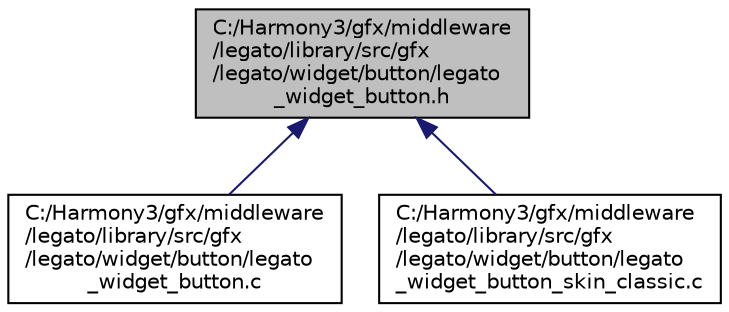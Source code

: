digraph "C:/Harmony3/gfx/middleware/legato/library/src/gfx/legato/widget/button/legato_widget_button.h"
{
 // LATEX_PDF_SIZE
  edge [fontname="Helvetica",fontsize="10",labelfontname="Helvetica",labelfontsize="10"];
  node [fontname="Helvetica",fontsize="10",shape=record];
  Node1 [label="C:/Harmony3/gfx/middleware\l/legato/library/src/gfx\l/legato/widget/button/legato\l_widget_button.h",height=0.2,width=0.4,color="black", fillcolor="grey75", style="filled", fontcolor="black",tooltip=" "];
  Node1 -> Node2 [dir="back",color="midnightblue",fontsize="10",style="solid",fontname="Helvetica"];
  Node2 [label="C:/Harmony3/gfx/middleware\l/legato/library/src/gfx\l/legato/widget/button/legato\l_widget_button.c",height=0.2,width=0.4,color="black", fillcolor="white", style="filled",URL="$legato__widget__button_8c.html",tooltip=" "];
  Node1 -> Node3 [dir="back",color="midnightblue",fontsize="10",style="solid",fontname="Helvetica"];
  Node3 [label="C:/Harmony3/gfx/middleware\l/legato/library/src/gfx\l/legato/widget/button/legato\l_widget_button_skin_classic.c",height=0.2,width=0.4,color="black", fillcolor="white", style="filled",URL="$legato__widget__button__skin__classic_8c.html",tooltip=" "];
}
